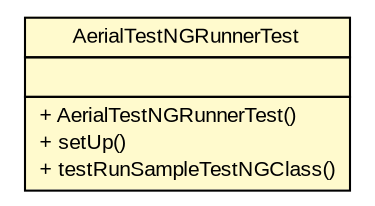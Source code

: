 #!/usr/local/bin/dot
#
# Class diagram 
# Generated by UMLGraph version R5_6 (http://www.umlgraph.org/)
#

digraph G {
	edge [fontname="arial",fontsize=10,labelfontname="arial",labelfontsize=10];
	node [fontname="arial",fontsize=10,shape=plaintext];
	nodesep=0.25;
	ranksep=0.5;
	// com.github.mkolisnyk.aerial.AerialTestNGRunnerTest
	c1108 [label=<<table title="com.github.mkolisnyk.aerial.AerialTestNGRunnerTest" border="0" cellborder="1" cellspacing="0" cellpadding="2" port="p" bgcolor="lemonChiffon" href="./AerialTestNGRunnerTest.html">
		<tr><td><table border="0" cellspacing="0" cellpadding="1">
<tr><td align="center" balign="center"> AerialTestNGRunnerTest </td></tr>
		</table></td></tr>
		<tr><td><table border="0" cellspacing="0" cellpadding="1">
<tr><td align="left" balign="left">  </td></tr>
		</table></td></tr>
		<tr><td><table border="0" cellspacing="0" cellpadding="1">
<tr><td align="left" balign="left"> + AerialTestNGRunnerTest() </td></tr>
<tr><td align="left" balign="left"> + setUp() </td></tr>
<tr><td align="left" balign="left"> + testRunSampleTestNGClass() </td></tr>
		</table></td></tr>
		</table>>, URL="./AerialTestNGRunnerTest.html", fontname="arial", fontcolor="black", fontsize=10.0];
}

